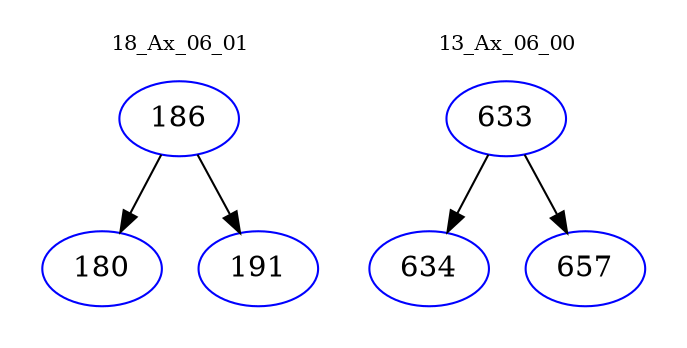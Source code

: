 digraph{
subgraph cluster_0 {
color = white
label = "18_Ax_06_01";
fontsize=10;
T0_186 [label="186", color="blue"]
T0_186 -> T0_180 [color="black"]
T0_180 [label="180", color="blue"]
T0_186 -> T0_191 [color="black"]
T0_191 [label="191", color="blue"]
}
subgraph cluster_1 {
color = white
label = "13_Ax_06_00";
fontsize=10;
T1_633 [label="633", color="blue"]
T1_633 -> T1_634 [color="black"]
T1_634 [label="634", color="blue"]
T1_633 -> T1_657 [color="black"]
T1_657 [label="657", color="blue"]
}
}
